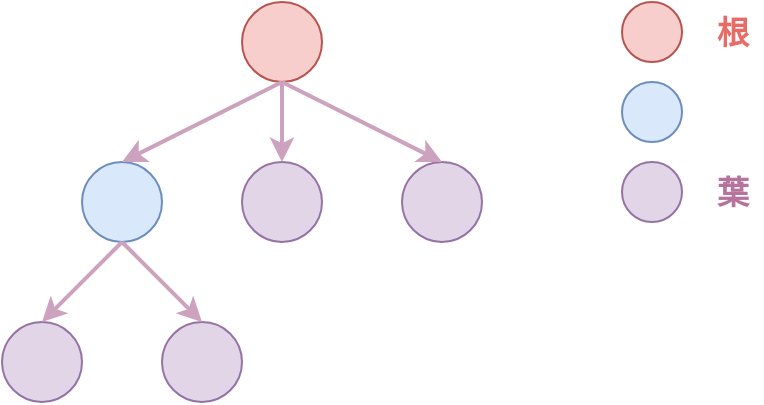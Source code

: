 <mxfile version="12.6.5" type="device"><diagram id="92VOrnILK1wZu5N23n4u" name="Page-1"><mxGraphModel dx="1086" dy="966" grid="1" gridSize="10" guides="1" tooltips="1" connect="1" arrows="1" fold="1" page="1" pageScale="1" pageWidth="827" pageHeight="1169" math="0" shadow="0"><root><mxCell id="0"/><mxCell id="1" parent="0"/><mxCell id="AqudAqCV1Q9bb2-srws9-1" value="" style="ellipse;whiteSpace=wrap;html=1;aspect=fixed;shadow=0;fillColor=#f8cecc;strokeColor=#b85450;" vertex="1" parent="1"><mxGeometry x="280" y="160" width="40" height="40" as="geometry"/></mxCell><mxCell id="AqudAqCV1Q9bb2-srws9-2" value="" style="ellipse;whiteSpace=wrap;html=1;aspect=fixed;shadow=0;fillColor=#e1d5e7;strokeColor=#9673a6;" vertex="1" parent="1"><mxGeometry x="280" y="240" width="40" height="40" as="geometry"/></mxCell><mxCell id="AqudAqCV1Q9bb2-srws9-3" value="" style="ellipse;whiteSpace=wrap;html=1;aspect=fixed;shadow=0;fillColor=#dae8fc;strokeColor=#6c8ebf;" vertex="1" parent="1"><mxGeometry x="200" y="240" width="40" height="40" as="geometry"/></mxCell><mxCell id="AqudAqCV1Q9bb2-srws9-4" value="" style="ellipse;whiteSpace=wrap;html=1;aspect=fixed;shadow=0;fillColor=#e1d5e7;strokeColor=#9673a6;" vertex="1" parent="1"><mxGeometry x="360" y="240" width="40" height="40" as="geometry"/></mxCell><mxCell id="AqudAqCV1Q9bb2-srws9-5" value="" style="ellipse;whiteSpace=wrap;html=1;aspect=fixed;shadow=0;fillColor=#e1d5e7;strokeColor=#9673a6;" vertex="1" parent="1"><mxGeometry x="160" y="320" width="40" height="40" as="geometry"/></mxCell><mxCell id="AqudAqCV1Q9bb2-srws9-6" value="" style="ellipse;whiteSpace=wrap;html=1;aspect=fixed;shadow=0;fillColor=#e1d5e7;strokeColor=#9673a6;" vertex="1" parent="1"><mxGeometry x="240" y="320" width="40" height="40" as="geometry"/></mxCell><mxCell id="AqudAqCV1Q9bb2-srws9-7" value="" style="endArrow=classic;html=1;strokeWidth=2;strokeColor=#CDA2BE;exitX=0.5;exitY=1;exitDx=0;exitDy=0;entryX=0.5;entryY=0;entryDx=0;entryDy=0;" edge="1" parent="1" source="AqudAqCV1Q9bb2-srws9-1" target="AqudAqCV1Q9bb2-srws9-2"><mxGeometry width="50" height="50" relative="1" as="geometry"><mxPoint x="160" y="430" as="sourcePoint"/><mxPoint x="210" y="380" as="targetPoint"/></mxGeometry></mxCell><mxCell id="AqudAqCV1Q9bb2-srws9-8" value="" style="endArrow=classic;html=1;strokeColor=#CDA2BE;strokeWidth=2;exitX=0.5;exitY=1;exitDx=0;exitDy=0;entryX=0.5;entryY=0;entryDx=0;entryDy=0;" edge="1" parent="1" source="AqudAqCV1Q9bb2-srws9-1" target="AqudAqCV1Q9bb2-srws9-3"><mxGeometry width="50" height="50" relative="1" as="geometry"><mxPoint x="190" y="180" as="sourcePoint"/><mxPoint x="240" y="130" as="targetPoint"/></mxGeometry></mxCell><mxCell id="AqudAqCV1Q9bb2-srws9-9" value="" style="endArrow=classic;html=1;strokeColor=#CDA2BE;strokeWidth=2;exitX=0.5;exitY=1;exitDx=0;exitDy=0;entryX=0.5;entryY=0;entryDx=0;entryDy=0;" edge="1" parent="1" source="AqudAqCV1Q9bb2-srws9-1" target="AqudAqCV1Q9bb2-srws9-4"><mxGeometry width="50" height="50" relative="1" as="geometry"><mxPoint x="380" y="210" as="sourcePoint"/><mxPoint x="430" y="160" as="targetPoint"/></mxGeometry></mxCell><mxCell id="AqudAqCV1Q9bb2-srws9-10" value="" style="endArrow=classic;html=1;strokeColor=#CDA2BE;strokeWidth=2;exitX=0.5;exitY=1;exitDx=0;exitDy=0;entryX=0.5;entryY=0;entryDx=0;entryDy=0;" edge="1" parent="1" source="AqudAqCV1Q9bb2-srws9-3" target="AqudAqCV1Q9bb2-srws9-5"><mxGeometry width="50" height="50" relative="1" as="geometry"><mxPoint x="160" y="430" as="sourcePoint"/><mxPoint x="210" y="380" as="targetPoint"/></mxGeometry></mxCell><mxCell id="AqudAqCV1Q9bb2-srws9-11" value="" style="endArrow=classic;html=1;strokeColor=#CDA2BE;strokeWidth=2;exitX=0.5;exitY=1;exitDx=0;exitDy=0;entryX=0.5;entryY=0;entryDx=0;entryDy=0;" edge="1" parent="1" source="AqudAqCV1Q9bb2-srws9-3" target="AqudAqCV1Q9bb2-srws9-6"><mxGeometry width="50" height="50" relative="1" as="geometry"><mxPoint x="160" y="430" as="sourcePoint"/><mxPoint x="210" y="380" as="targetPoint"/></mxGeometry></mxCell><mxCell id="AqudAqCV1Q9bb2-srws9-12" value="" style="ellipse;whiteSpace=wrap;html=1;aspect=fixed;shadow=0;fillColor=#f8cecc;strokeColor=#b85450;" vertex="1" parent="1"><mxGeometry x="470" y="160" width="30" height="30" as="geometry"/></mxCell><mxCell id="AqudAqCV1Q9bb2-srws9-13" value="" style="ellipse;whiteSpace=wrap;html=1;aspect=fixed;shadow=0;fillColor=#dae8fc;strokeColor=#6c8ebf;" vertex="1" parent="1"><mxGeometry x="470" y="200" width="30" height="30" as="geometry"/></mxCell><mxCell id="AqudAqCV1Q9bb2-srws9-14" value="" style="ellipse;whiteSpace=wrap;html=1;aspect=fixed;shadow=0;fillColor=#e1d5e7;strokeColor=#9673a6;" vertex="1" parent="1"><mxGeometry x="470" y="240" width="30" height="30" as="geometry"/></mxCell><mxCell id="AqudAqCV1Q9bb2-srws9-15" value="&lt;b&gt;&lt;font style=&quot;font-size: 16px&quot; color=&quot;#ea6b66&quot;&gt;根&lt;/font&gt;&lt;/b&gt;" style="text;html=1;align=center;verticalAlign=middle;resizable=0;points=[];autosize=1;" vertex="1" parent="1"><mxGeometry x="510" y="165" width="30" height="20" as="geometry"/></mxCell><mxCell id="AqudAqCV1Q9bb2-srws9-16" value="&lt;b&gt;&lt;font style=&quot;font-size: 16px&quot; color=&quot;#b5739d&quot;&gt;葉&lt;/font&gt;&lt;/b&gt;" style="text;html=1;align=center;verticalAlign=middle;resizable=0;points=[];autosize=1;" vertex="1" parent="1"><mxGeometry x="510" y="245" width="30" height="20" as="geometry"/></mxCell></root></mxGraphModel></diagram></mxfile>